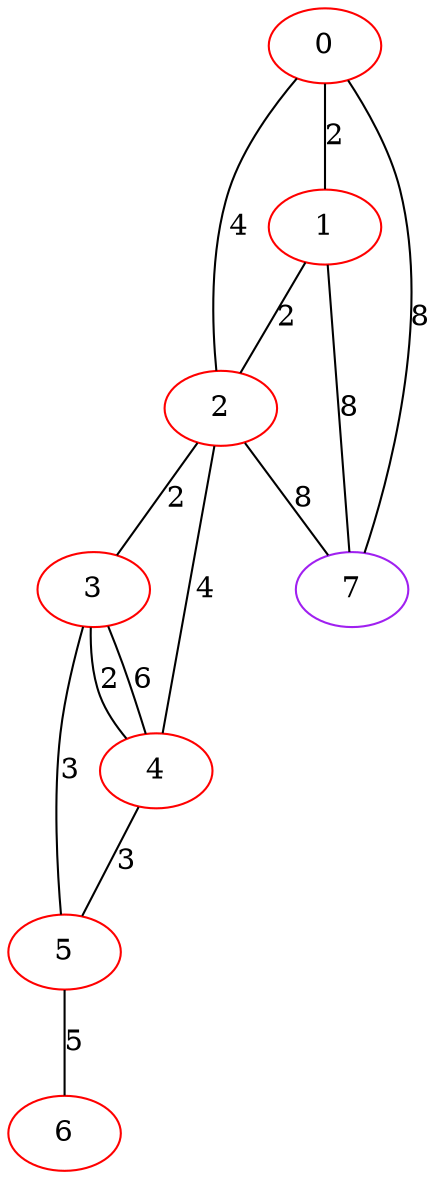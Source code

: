 graph "" {
0 [color=red, weight=1];
1 [color=red, weight=1];
2 [color=red, weight=1];
3 [color=red, weight=1];
4 [color=red, weight=1];
5 [color=red, weight=1];
6 [color=red, weight=1];
7 [color=purple, weight=4];
0 -- 1  [key=0, label=2];
0 -- 2  [key=0, label=4];
0 -- 7  [key=0, label=8];
1 -- 2  [key=0, label=2];
1 -- 7  [key=0, label=8];
2 -- 3  [key=0, label=2];
2 -- 4  [key=0, label=4];
2 -- 7  [key=0, label=8];
3 -- 4  [key=0, label=6];
3 -- 4  [key=1, label=2];
3 -- 5  [key=0, label=3];
4 -- 5  [key=0, label=3];
5 -- 6  [key=0, label=5];
}
